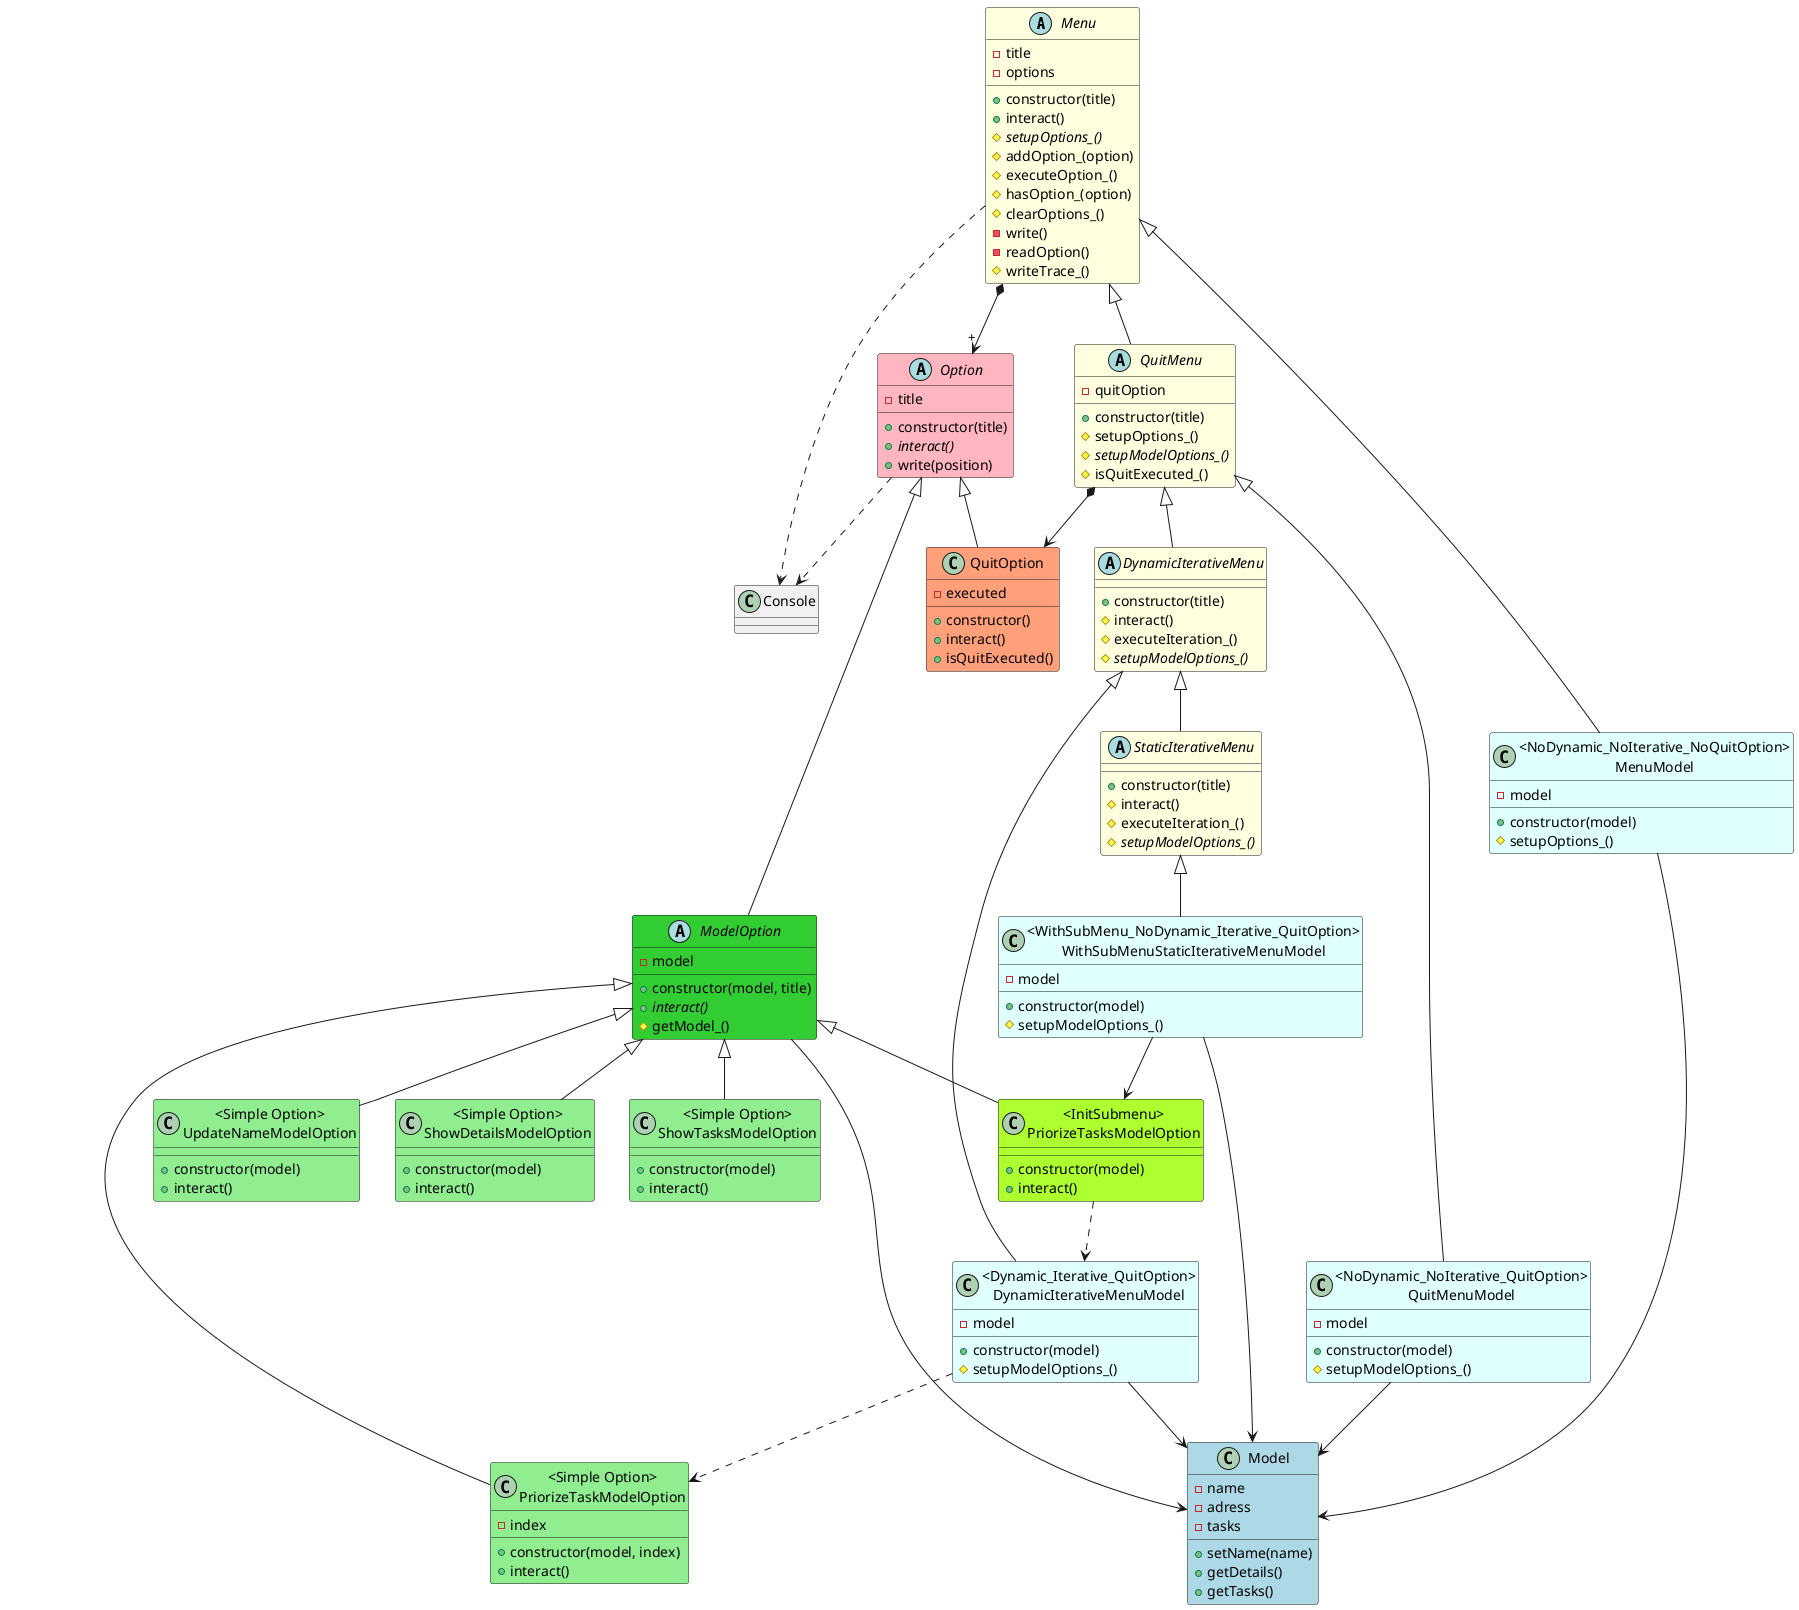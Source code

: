@startuml menu

abstract class Menu #LightYellow{
    - title 
    - options

    + constructor(title)
    + interact()
    # {abstract} setupOptions_()
    # addOption_(option)
    # executeOption_()
    # hasOption_(option)
    # clearOptions_()
    - write()
    - readOption()
    # writeTrace_()
}
Menu *--> "+" Option
Menu ..> Console

abstract class QuitMenu #LightYellow{
    - quitOption

    + constructor(title)
    # setupOptions_()
    # {abstract} setupModelOptions_()
    # isQuitExecuted_()
    
}
Menu <|-- QuitMenu
QuitMenu *--> QuitOption

abstract class DynamicIterativeMenu #LightYellow{
    
    + constructor(title)
    # interact()    
    # executeIteration_()
    # {abstract} setupModelOptions_()
    
}
QuitMenu <|-- DynamicIterativeMenu

abstract class StaticIterativeMenu #LightYellow{
    
    + constructor(title)
    # interact()    
    # executeIteration_()
    # {abstract} setupModelOptions_()
}
DynamicIterativeMenu <|-- StaticIterativeMenu

'' Option

abstract class Option #LightPink{
    - title

    + constructor(title)
    + {abstract} interact()
    + write(position)
}
Option ..> Console

class QuitOption #LightSalmon{
    - executed

    + constructor()
    + interact()
    + isQuitExecuted()
}
Option <|-- QuitOption

'' Model's Menus
class MenuModel as "<NoDynamic_NoIterative_NoQuitOption>\nMenuModel" #LightCyan {
    - model

    + constructor(model)
    # setupOptions_()
}
Menu <|-- MenuModel
MenuModel --> Model

class QuitMenuModel as "<NoDynamic_NoIterative_QuitOption>\nQuitMenuModel" #LightCyan {
    - model

    + constructor(model)
    # setupModelOptions_()
}
QuitMenu <|-- QuitMenuModel
QuitMenuModel --> Model

class DynamicIterativeMenuModel as "<Dynamic_Iterative_QuitOption>\nDynamicIterativeMenuModel" #LightCyan {
    - model

    + constructor(model)
    # setupModelOptions_()
}
DynamicIterativeMenu <|-- DynamicIterativeMenuModel
DynamicIterativeMenuModel --> Model
DynamicIterativeMenuModel ..> PriorizeTaskModelOption

class StaticIterativeMenuModel as "<WithSubMenu_NoDynamic_Iterative_QuitOption>\nWithSubMenuStaticIterativeMenuModel" #LightCyan {
    - model

    + constructor(model)
    # setupModelOptions_()
}
StaticIterativeMenu <|-- StaticIterativeMenuModel
StaticIterativeMenuModel --> Model
StaticIterativeMenuModel --> PriorizeTasksModelOption

'' Model's Options
abstract class ModelOption #LimeGreen{
    - model    

    + constructor(model, title)
    + {abstract} interact()
    # getModel_()
}
Option <|-- ModelOption
ModelOption --> Model

class UpdateNameModelOption as "<Simple Option>\nUpdateNameModelOption" #LightGreen{
    + constructor(model)
    + interact()
}
ModelOption <|-- UpdateNameModelOption

class ShowDetailsModelOption as "<Simple Option>\nShowDetailsModelOption" #LightGreen{
    + constructor(model)
    + interact()
}
ModelOption <|-- ShowDetailsModelOption

class ShowTasksModelOption as "<Simple Option>\nShowTasksModelOption" #LightGreen{
    + constructor(model)
    + interact()
}
ModelOption <|-- ShowTasksModelOption

class PriorizeTaskModelOption as "<Simple Option>\nPriorizeTaskModelOption" #LightGreen{
    - index

    + constructor(model, index)
    + interact()
}
ModelOption <|-- PriorizeTaskModelOption

class PriorizeTasksModelOption as "<InitSubmenu>\nPriorizeTasksModelOption" #GreenYellow{    
    
    + constructor(model)
    + interact()
}
ModelOption <|-- PriorizeTasksModelOption
PriorizeTasksModelOption ..> DynamicIterativeMenuModel

'' Model

class Model #LightBlue {
    - name
    - adress
    - tasks

    + setName(name)
    + getDetails()
    + getTasks()
}

@enduml